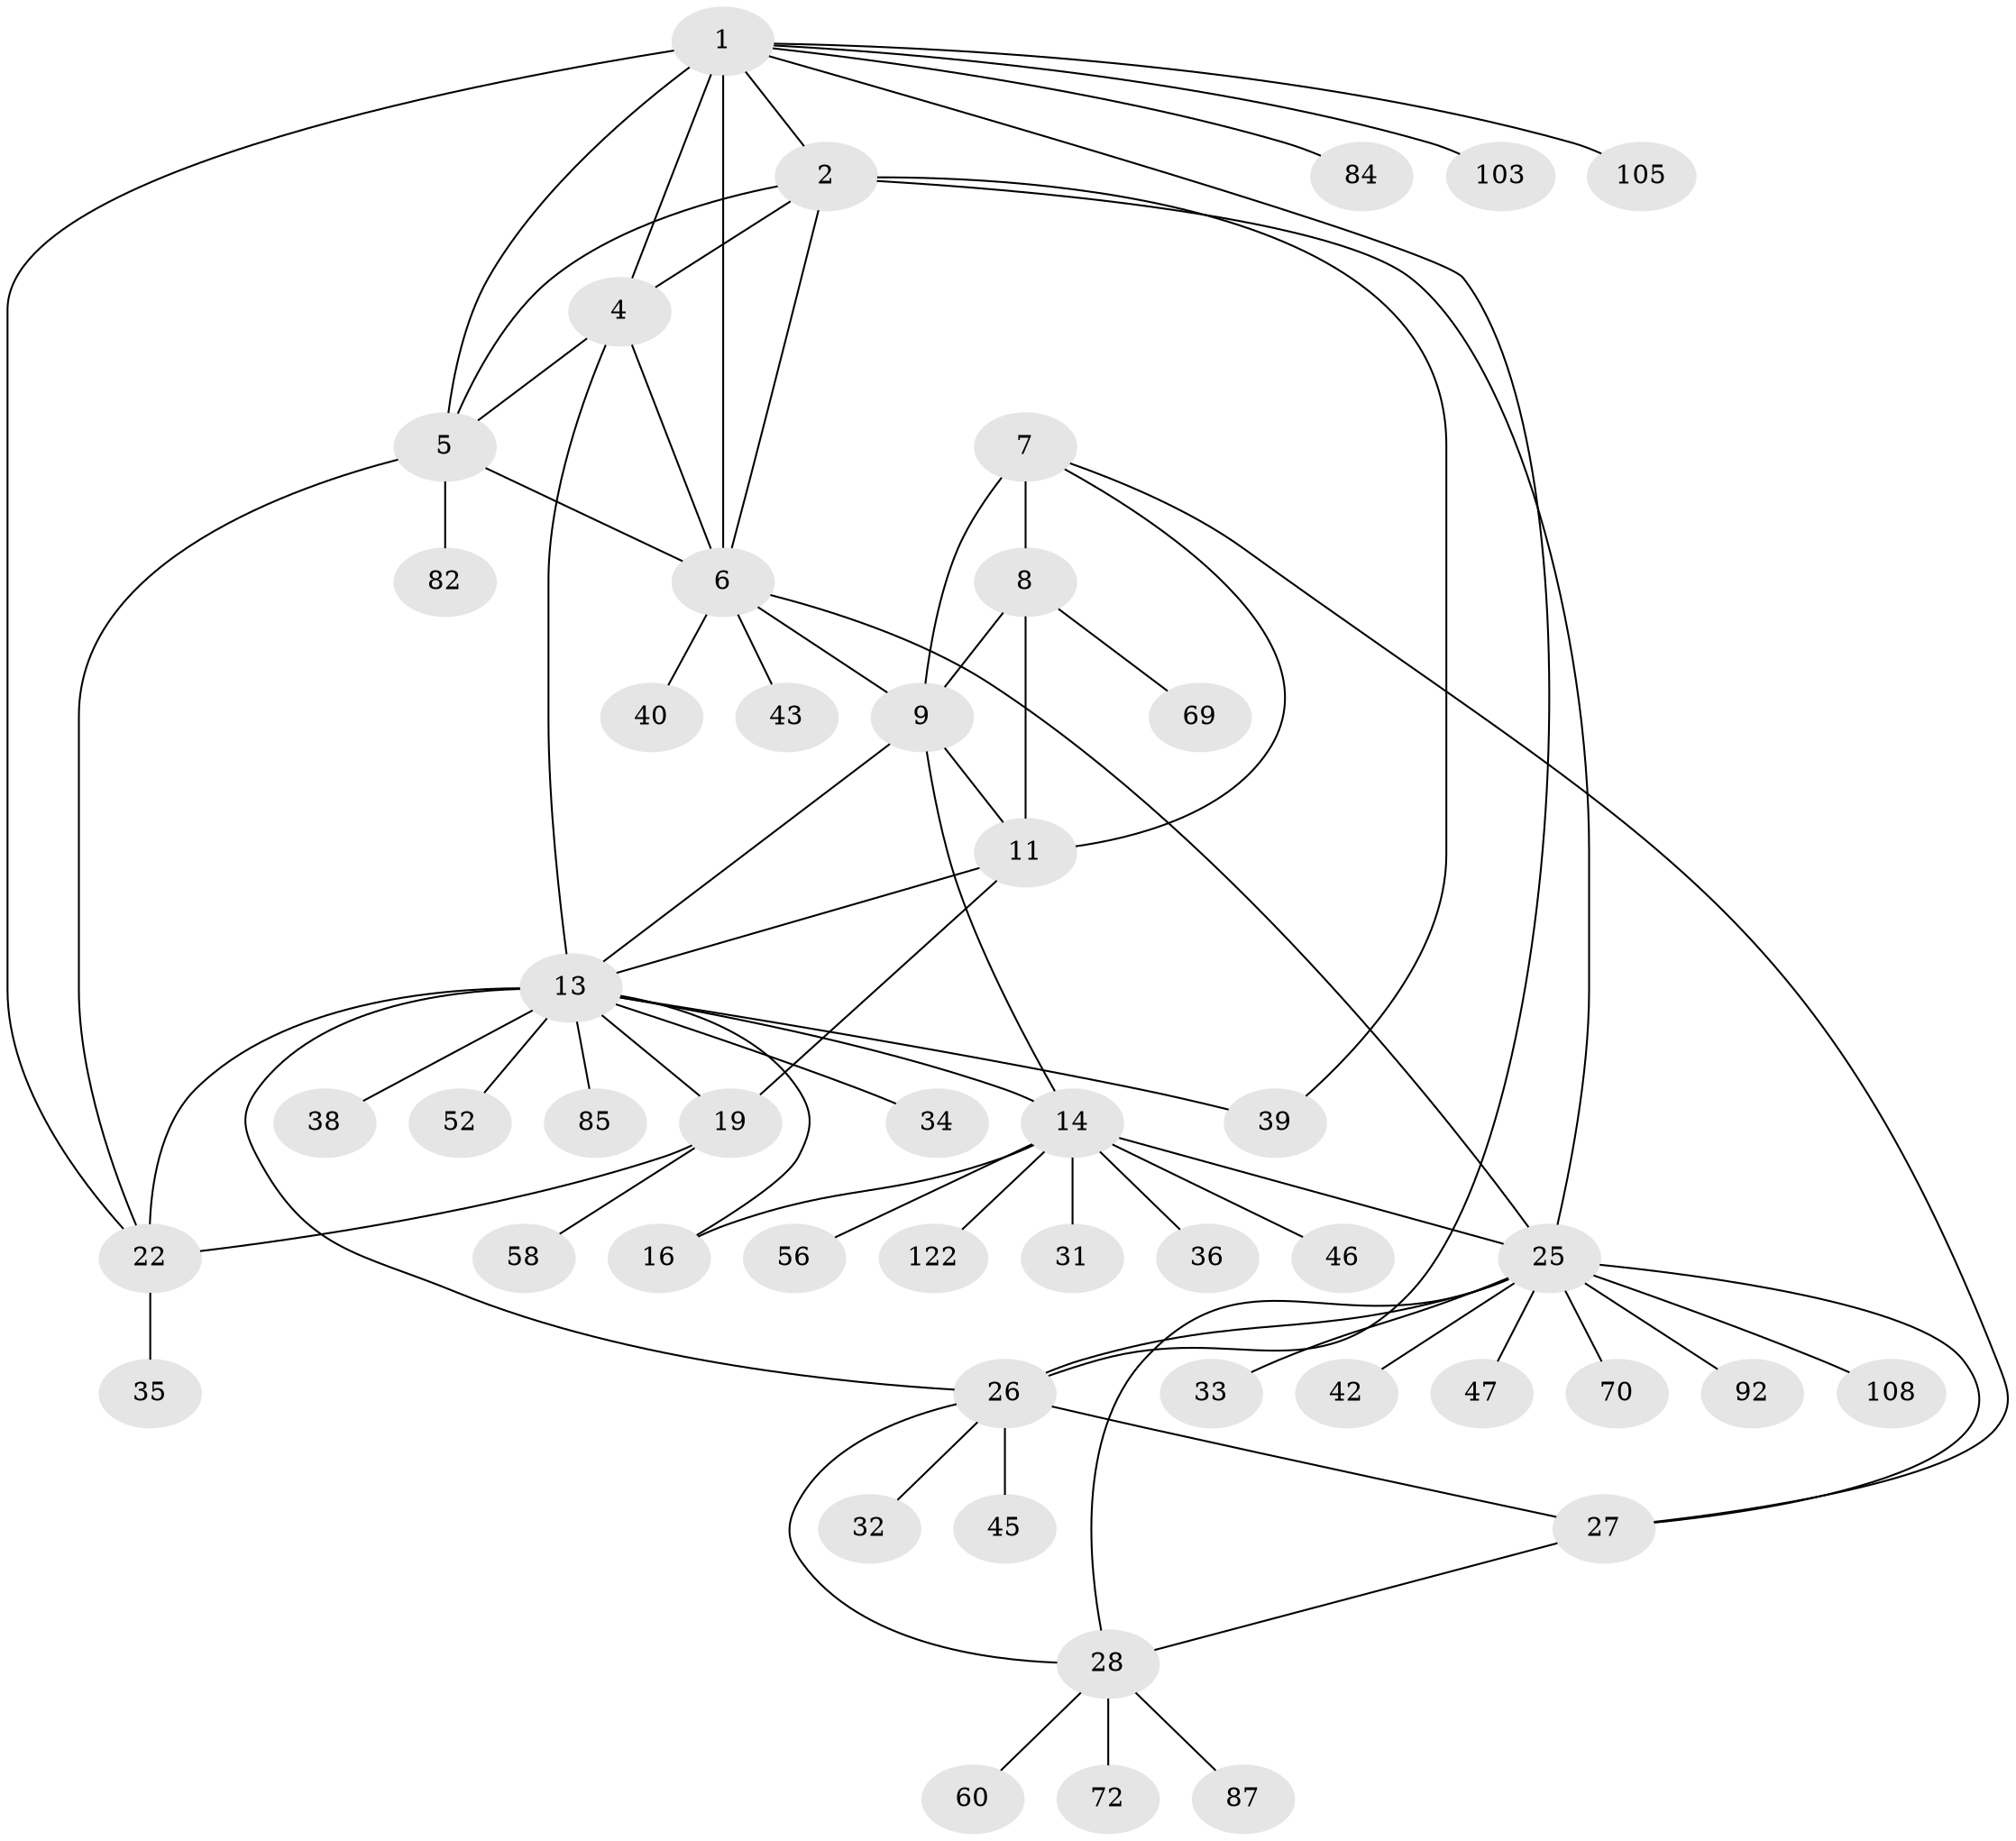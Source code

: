 // original degree distribution, {10: 0.02459016393442623, 8: 0.02459016393442623, 7: 0.08196721311475409, 11: 0.03278688524590164, 13: 0.00819672131147541, 5: 0.00819672131147541, 6: 0.03278688524590164, 9: 0.01639344262295082, 14: 0.01639344262295082, 2: 0.13114754098360656, 1: 0.5901639344262295, 4: 0.01639344262295082, 3: 0.01639344262295082}
// Generated by graph-tools (version 1.1) at 2025/19/03/04/25 18:19:54]
// undirected, 48 vertices, 73 edges
graph export_dot {
graph [start="1"]
  node [color=gray90,style=filled];
  1 [super="+3"];
  2 [super="+77"];
  4;
  5;
  6 [super="+67+93+51"];
  7 [super="+10+64"];
  8 [super="+53+104+76+119+101+102+99"];
  9 [super="+12"];
  11 [super="+96"];
  13 [super="+20"];
  14 [super="+18+112+17+15"];
  16 [super="+74+66"];
  19;
  22 [super="+62+23+78+116+95+41+71"];
  25 [super="+30"];
  26 [super="+50+73+113+75+59+55+29"];
  27;
  28;
  31 [super="+100"];
  32;
  33;
  34;
  35 [super="+80"];
  36;
  38;
  39;
  40;
  42;
  43;
  45 [super="+86+89+120"];
  46;
  47;
  52;
  56;
  58;
  60;
  69;
  70;
  72;
  82 [super="+83"];
  84;
  85;
  87 [super="+117"];
  92;
  103;
  105;
  108;
  122;
  1 -- 2 [weight=2];
  1 -- 4 [weight=2];
  1 -- 5 [weight=2];
  1 -- 6 [weight=2];
  1 -- 84;
  1 -- 103;
  1 -- 105;
  1 -- 22 [weight=2];
  1 -- 26;
  2 -- 4;
  2 -- 5;
  2 -- 6;
  2 -- 25;
  2 -- 39;
  4 -- 5;
  4 -- 6;
  4 -- 13 [weight=2];
  5 -- 6;
  5 -- 82;
  5 -- 22;
  6 -- 40;
  6 -- 43;
  6 -- 25;
  6 -- 9;
  7 -- 8 [weight=2];
  7 -- 9 [weight=4];
  7 -- 11 [weight=2];
  7 -- 27;
  8 -- 9 [weight=2];
  8 -- 11;
  8 -- 69;
  9 -- 11 [weight=2];
  9 -- 14;
  9 -- 13;
  11 -- 13;
  11 -- 19;
  13 -- 14 [weight=4];
  13 -- 16;
  13 -- 38 [weight=2];
  13 -- 85;
  13 -- 22 [weight=7];
  13 -- 34;
  13 -- 39;
  13 -- 19 [weight=3];
  13 -- 52;
  13 -- 26;
  14 -- 16 [weight=4];
  14 -- 25;
  14 -- 36;
  14 -- 122;
  14 -- 56;
  14 -- 46;
  14 -- 31;
  19 -- 22 [weight=2];
  19 -- 58;
  22 -- 35;
  25 -- 26 [weight=4];
  25 -- 27 [weight=2];
  25 -- 28 [weight=2];
  25 -- 42;
  25 -- 70;
  25 -- 92;
  25 -- 108;
  25 -- 33;
  25 -- 47;
  26 -- 27 [weight=2];
  26 -- 28 [weight=2];
  26 -- 32;
  26 -- 45;
  27 -- 28;
  28 -- 60;
  28 -- 72;
  28 -- 87;
}
